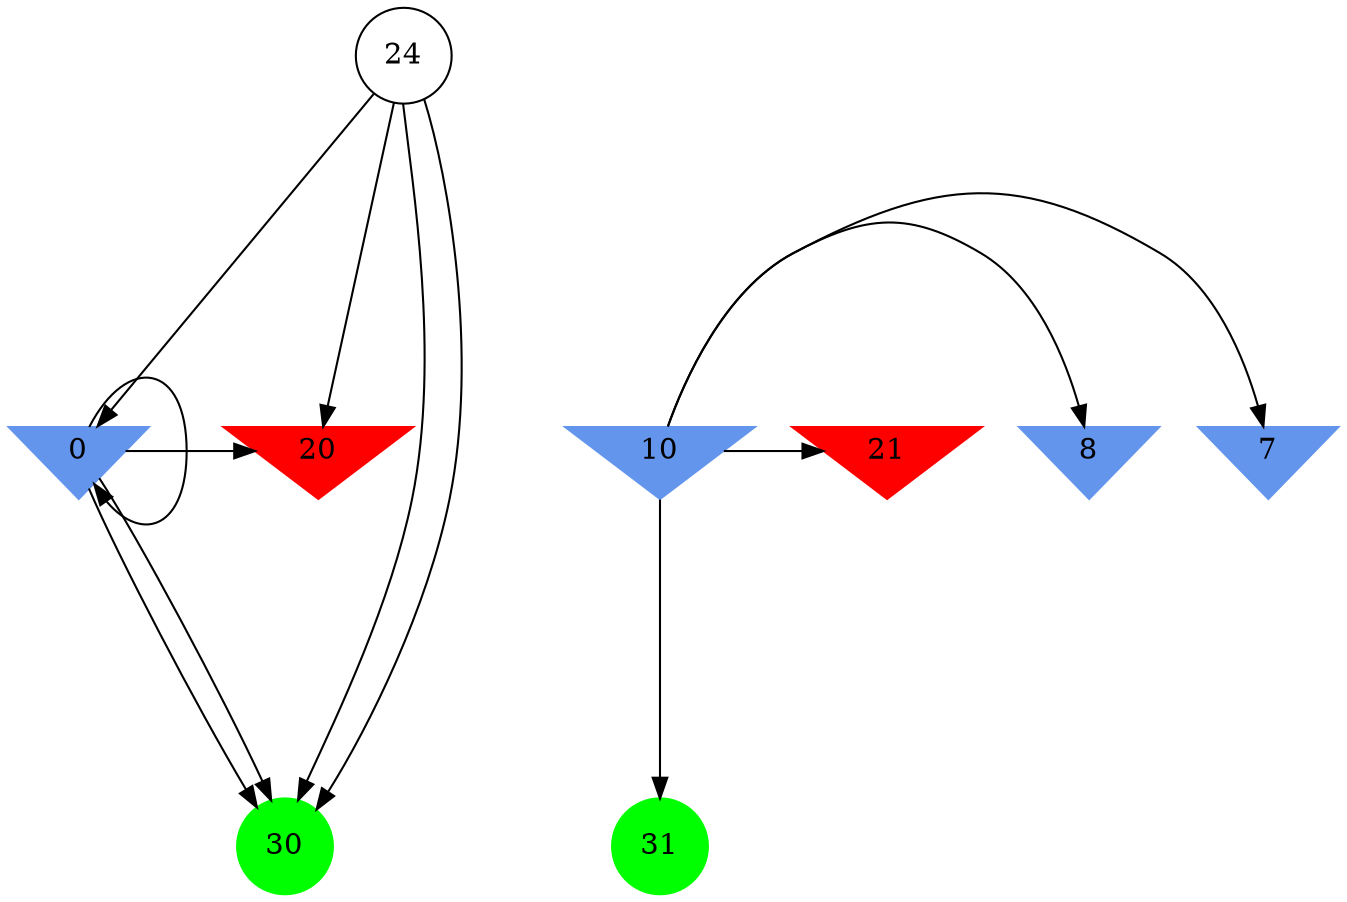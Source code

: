 digraph brain {
	ranksep=2.0;
	0 [shape=invtriangle,style=filled,color=cornflowerblue];
	7 [shape=invtriangle,style=filled,color=cornflowerblue];
	8 [shape=invtriangle,style=filled,color=cornflowerblue];
	10 [shape=invtriangle,style=filled,color=cornflowerblue];
	20 [shape=invtriangle,style=filled,color=red];
	21 [shape=invtriangle,style=filled,color=red];
	24 [shape=circle,color=black];
	30 [shape=circle,style=filled,color=green];
	31 [shape=circle,style=filled,color=green];
	10	->	8;
	10	->	7;
	10	->	31;
	10	->	21;
	0	->	30;
	0	->	30;
	0	->	0;
	0	->	20;
	24	->	30;
	24	->	30;
	24	->	0;
	24	->	20;
	{ rank=same; 0; 7; 8; 10; 20; 21; }
	{ rank=same; 24; }
	{ rank=same; 30; 31; }
}
